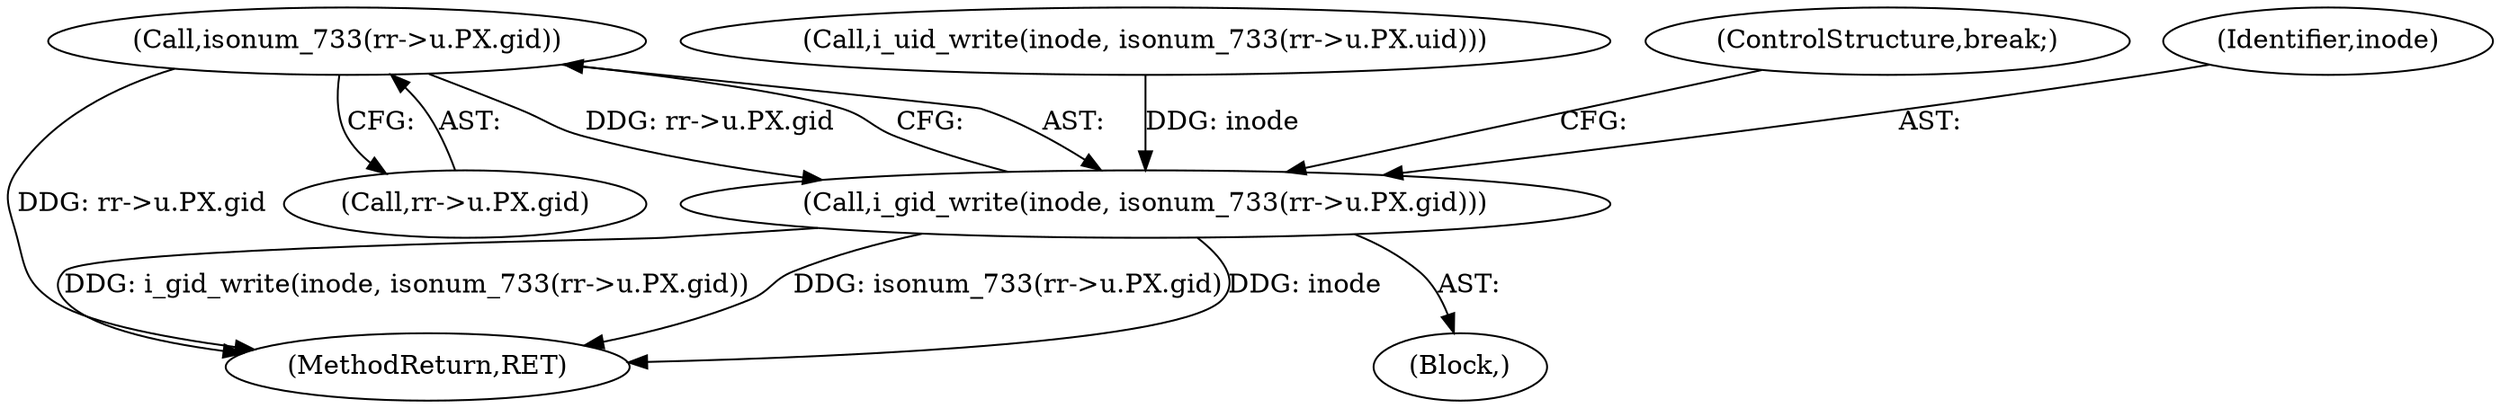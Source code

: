 digraph "0_linux_410dd3cf4c9b36f27ed4542ee18b1af5e68645a4_2@pointer" {
"1000372" [label="(Call,isonum_733(rr->u.PX.gid))"];
"1000370" [label="(Call,i_gid_write(inode, isonum_733(rr->u.PX.gid)))"];
"1000372" [label="(Call,isonum_733(rr->u.PX.gid))"];
"1000373" [label="(Call,rr->u.PX.gid)"];
"1000233" [label="(Block,)"];
"1001007" [label="(MethodReturn,RET)"];
"1000360" [label="(Call,i_uid_write(inode, isonum_733(rr->u.PX.uid)))"];
"1000380" [label="(ControlStructure,break;)"];
"1000370" [label="(Call,i_gid_write(inode, isonum_733(rr->u.PX.gid)))"];
"1000371" [label="(Identifier,inode)"];
"1000372" -> "1000370"  [label="AST: "];
"1000372" -> "1000373"  [label="CFG: "];
"1000373" -> "1000372"  [label="AST: "];
"1000370" -> "1000372"  [label="CFG: "];
"1000372" -> "1001007"  [label="DDG: rr->u.PX.gid"];
"1000372" -> "1000370"  [label="DDG: rr->u.PX.gid"];
"1000370" -> "1000233"  [label="AST: "];
"1000371" -> "1000370"  [label="AST: "];
"1000380" -> "1000370"  [label="CFG: "];
"1000370" -> "1001007"  [label="DDG: i_gid_write(inode, isonum_733(rr->u.PX.gid))"];
"1000370" -> "1001007"  [label="DDG: isonum_733(rr->u.PX.gid)"];
"1000370" -> "1001007"  [label="DDG: inode"];
"1000360" -> "1000370"  [label="DDG: inode"];
}
